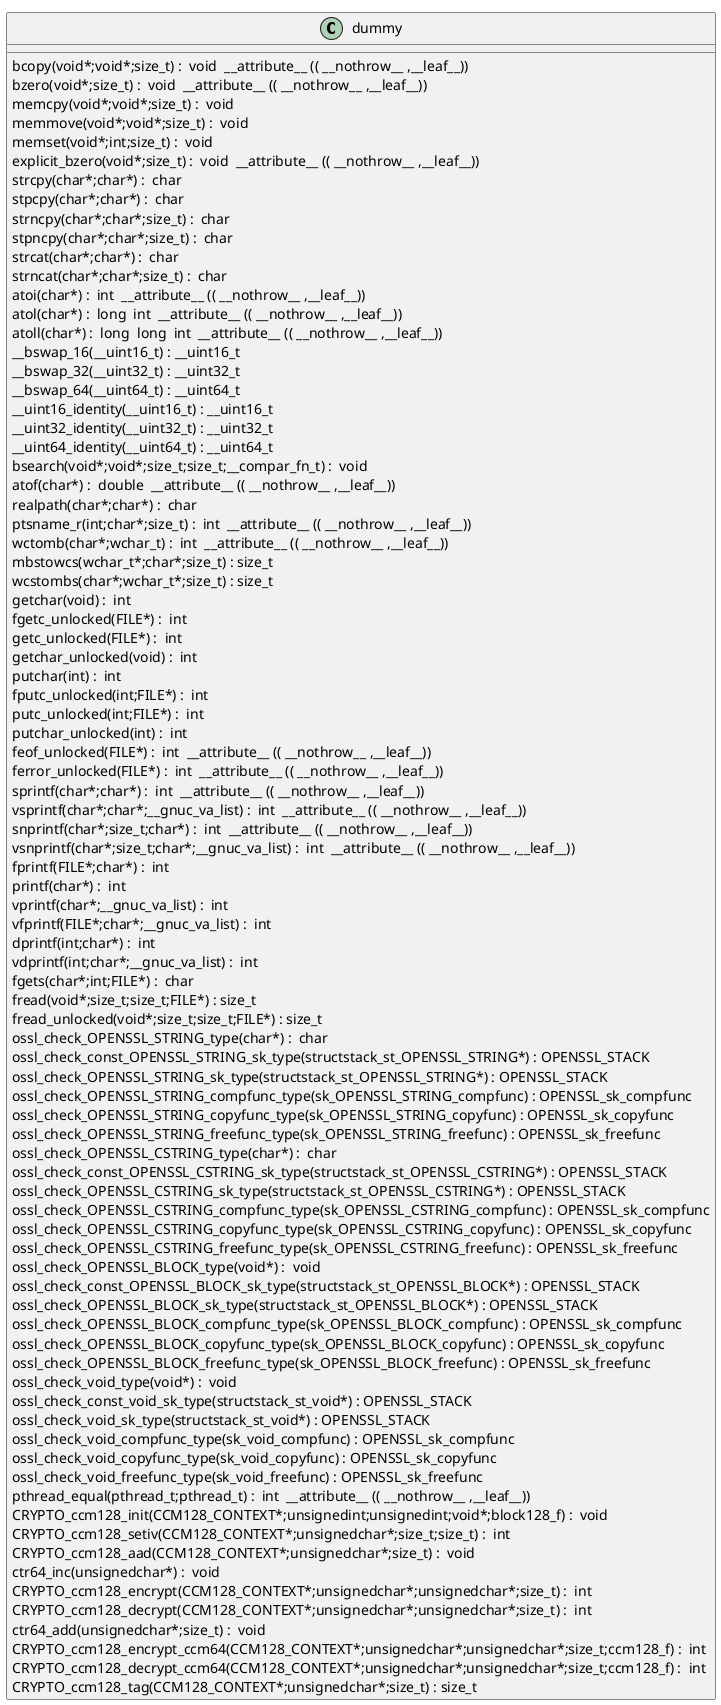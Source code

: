 @startuml
!pragma layout smetana
class dummy {
bcopy(void*;void*;size_t) :  void  __attribute__ (( __nothrow__ ,__leaf__)) [[[./../../.././qc/crypto/modes/ccm128.c.html#298]]]
bzero(void*;size_t) :  void  __attribute__ (( __nothrow__ ,__leaf__)) [[[./../../.././qc/crypto/modes/ccm128.c.html#305]]]
memcpy(void*;void*;size_t) :  void  [[[./../../.././qc/crypto/modes/ccm128.c.html#346]]]
memmove(void*;void*;size_t) :  void  [[[./../../.././qc/crypto/modes/ccm128.c.html#354]]]
memset(void*;int;size_t) :  void  [[[./../../.././qc/crypto/modes/ccm128.c.html#361]]]
explicit_bzero(void*;size_t) :  void  __attribute__ (( __nothrow__ ,__leaf__)) [[[./../../.././qc/crypto/modes/ccm128.c.html#374]]]
strcpy(char*;char*) :  char  [[[./../../.././qc/crypto/modes/ccm128.c.html#381]]]
stpcpy(char*;char*) :  char  [[[./../../.././qc/crypto/modes/ccm128.c.html#388]]]
strncpy(char*;char*;size_t) :  char  [[[./../../.././qc/crypto/modes/ccm128.c.html#396]]]
stpncpy(char*;char*;size_t) :  char  [[[./../../.././qc/crypto/modes/ccm128.c.html#406]]]
strcat(char*;char*) :  char  [[[./../../.././qc/crypto/modes/ccm128.c.html#413]]]
strncat(char*;char*;size_t) :  char  [[[./../../.././qc/crypto/modes/ccm128.c.html#420]]]
atoi(char*) :  int  __attribute__ (( __nothrow__ ,__leaf__)) [[[./../../.././qc/crypto/modes/ccm128.c.html#584]]]
atol(char*) :  long  int  __attribute__ (( __nothrow__ ,__leaf__)) [[[./../../.././qc/crypto/modes/ccm128.c.html#589]]]
atoll(char*) :  long  long  int  __attribute__ (( __nothrow__ ,__leaf__)) [[[./../../.././qc/crypto/modes/ccm128.c.html#596]]]
__bswap_16(__uint16_t) : __uint16_t [[[./../../.././qc/crypto/modes/ccm128.c.html#896]]]
__bswap_32(__uint32_t) : __uint32_t [[[./../../.././qc/crypto/modes/ccm128.c.html#911]]]
__bswap_64(__uint64_t) : __uint64_t [[[./../../.././qc/crypto/modes/ccm128.c.html#921]]]
__uint16_identity(__uint16_t) : __uint16_t [[[./../../.././qc/crypto/modes/ccm128.c.html#933]]]
__uint32_identity(__uint32_t) : __uint32_t [[[./../../.././qc/crypto/modes/ccm128.c.html#939]]]
__uint64_identity(__uint64_t) : __uint64_t [[[./../../.././qc/crypto/modes/ccm128.c.html#945]]]
bsearch(void*;void*;size_t;size_t;__compar_fn_t) :  void  [[[./../../.././qc/crypto/modes/ccm128.c.html#1613]]]
atof(char*) :  double  __attribute__ (( __nothrow__ ,__leaf__)) [[[./../../.././qc/crypto/modes/ccm128.c.html#1]]]
realpath(char*;char*) :  char  [[[./../../.././qc/crypto/modes/ccm128.c.html#1]]]
ptsname_r(int;char*;size_t) :  int  __attribute__ (( __nothrow__ ,__leaf__)) [[[./../../.././qc/crypto/modes/ccm128.c.html#1]]]
wctomb(char*;wchar_t) :  int  __attribute__ (( __nothrow__ ,__leaf__)) [[[./../../.././qc/crypto/modes/ccm128.c.html#1]]]
mbstowcs(wchar_t*;char*;size_t) : size_t [[[./../../.././qc/crypto/modes/ccm128.c.html#1]]]
wcstombs(char*;wchar_t*;size_t) : size_t [[[./../../.././qc/crypto/modes/ccm128.c.html#1]]]
getchar(void) :  int  [[[./../../.././qc/crypto/modes/ccm128.c.html#1]]]
fgetc_unlocked(FILE*) :  int  [[[./../../.././qc/crypto/modes/ccm128.c.html#1]]]
getc_unlocked(FILE*) :  int  [[[./../../.././qc/crypto/modes/ccm128.c.html#1]]]
getchar_unlocked(void) :  int  [[[./../../.././qc/crypto/modes/ccm128.c.html#1]]]
putchar(int) :  int  [[[./../../.././qc/crypto/modes/ccm128.c.html#1]]]
fputc_unlocked(int;FILE*) :  int  [[[./../../.././qc/crypto/modes/ccm128.c.html#1]]]
putc_unlocked(int;FILE*) :  int  [[[./../../.././qc/crypto/modes/ccm128.c.html#1]]]
putchar_unlocked(int) :  int  [[[./../../.././qc/crypto/modes/ccm128.c.html#1]]]
feof_unlocked(FILE*) :  int  __attribute__ (( __nothrow__ ,__leaf__)) [[[./../../.././qc/crypto/modes/ccm128.c.html#1]]]
ferror_unlocked(FILE*) :  int  __attribute__ (( __nothrow__ ,__leaf__)) [[[./../../.././qc/crypto/modes/ccm128.c.html#1]]]
sprintf(char*;char*) :  int  __attribute__ (( __nothrow__ ,__leaf__)) [[[./../../.././qc/crypto/modes/ccm128.c.html#1]]]
vsprintf(char*;char*;__gnuc_va_list) :  int  __attribute__ (( __nothrow__ ,__leaf__)) [[[./../../.././qc/crypto/modes/ccm128.c.html#1]]]
snprintf(char*;size_t;char*) :  int  __attribute__ (( __nothrow__ ,__leaf__)) [[[./../../.././qc/crypto/modes/ccm128.c.html#1]]]
vsnprintf(char*;size_t;char*;__gnuc_va_list) :  int  __attribute__ (( __nothrow__ ,__leaf__)) [[[./../../.././qc/crypto/modes/ccm128.c.html#1]]]
fprintf(FILE*;char*) :  int  [[[./../../.././qc/crypto/modes/ccm128.c.html#1]]]
printf(char*) :  int  [[[./../../.././qc/crypto/modes/ccm128.c.html#1]]]
vprintf(char*;__gnuc_va_list) :  int  [[[./../../.././qc/crypto/modes/ccm128.c.html#1]]]
vfprintf(FILE*;char*;__gnuc_va_list) :  int  [[[./../../.././qc/crypto/modes/ccm128.c.html#1]]]
dprintf(int;char*) :  int  [[[./../../.././qc/crypto/modes/ccm128.c.html#1]]]
vdprintf(int;char*;__gnuc_va_list) :  int  [[[./../../.././qc/crypto/modes/ccm128.c.html#1]]]
fgets(char*;int;FILE*) :  char  [[[./../../.././qc/crypto/modes/ccm128.c.html#1]]]
fread(void*;size_t;size_t;FILE*) : size_t [[[./../../.././qc/crypto/modes/ccm128.c.html#1]]]
fread_unlocked(void*;size_t;size_t;FILE*) : size_t [[[./../../.././qc/crypto/modes/ccm128.c.html#1]]]
ossl_check_OPENSSL_STRING_type(char*) :  char  [[[./../../.././qc/crypto/modes/ccm128.c.html#1]]]
ossl_check_const_OPENSSL_STRING_sk_type(structstack_st_OPENSSL_STRING*) : OPENSSL_STACK [[[./../../.././qc/crypto/modes/ccm128.c.html#1]]]
ossl_check_OPENSSL_STRING_sk_type(structstack_st_OPENSSL_STRING*) : OPENSSL_STACK [[[./../../.././qc/crypto/modes/ccm128.c.html#1]]]
ossl_check_OPENSSL_STRING_compfunc_type(sk_OPENSSL_STRING_compfunc) : OPENSSL_sk_compfunc [[[./../../.././qc/crypto/modes/ccm128.c.html#1]]]
ossl_check_OPENSSL_STRING_copyfunc_type(sk_OPENSSL_STRING_copyfunc) : OPENSSL_sk_copyfunc [[[./../../.././qc/crypto/modes/ccm128.c.html#1]]]
ossl_check_OPENSSL_STRING_freefunc_type(sk_OPENSSL_STRING_freefunc) : OPENSSL_sk_freefunc [[[./../../.././qc/crypto/modes/ccm128.c.html#1]]]
ossl_check_OPENSSL_CSTRING_type(char*) :  char  [[[./../../.././qc/crypto/modes/ccm128.c.html#1]]]
ossl_check_const_OPENSSL_CSTRING_sk_type(structstack_st_OPENSSL_CSTRING*) : OPENSSL_STACK [[[./../../.././qc/crypto/modes/ccm128.c.html#1]]]
ossl_check_OPENSSL_CSTRING_sk_type(structstack_st_OPENSSL_CSTRING*) : OPENSSL_STACK [[[./../../.././qc/crypto/modes/ccm128.c.html#1]]]
ossl_check_OPENSSL_CSTRING_compfunc_type(sk_OPENSSL_CSTRING_compfunc) : OPENSSL_sk_compfunc [[[./../../.././qc/crypto/modes/ccm128.c.html#1]]]
ossl_check_OPENSSL_CSTRING_copyfunc_type(sk_OPENSSL_CSTRING_copyfunc) : OPENSSL_sk_copyfunc [[[./../../.././qc/crypto/modes/ccm128.c.html#1]]]
ossl_check_OPENSSL_CSTRING_freefunc_type(sk_OPENSSL_CSTRING_freefunc) : OPENSSL_sk_freefunc [[[./../../.././qc/crypto/modes/ccm128.c.html#1]]]
ossl_check_OPENSSL_BLOCK_type(void*) :  void  [[[./../../.././qc/crypto/modes/ccm128.c.html#1]]]
ossl_check_const_OPENSSL_BLOCK_sk_type(structstack_st_OPENSSL_BLOCK*) : OPENSSL_STACK [[[./../../.././qc/crypto/modes/ccm128.c.html#1]]]
ossl_check_OPENSSL_BLOCK_sk_type(structstack_st_OPENSSL_BLOCK*) : OPENSSL_STACK [[[./../../.././qc/crypto/modes/ccm128.c.html#1]]]
ossl_check_OPENSSL_BLOCK_compfunc_type(sk_OPENSSL_BLOCK_compfunc) : OPENSSL_sk_compfunc [[[./../../.././qc/crypto/modes/ccm128.c.html#1]]]
ossl_check_OPENSSL_BLOCK_copyfunc_type(sk_OPENSSL_BLOCK_copyfunc) : OPENSSL_sk_copyfunc [[[./../../.././qc/crypto/modes/ccm128.c.html#1]]]
ossl_check_OPENSSL_BLOCK_freefunc_type(sk_OPENSSL_BLOCK_freefunc) : OPENSSL_sk_freefunc [[[./../../.././qc/crypto/modes/ccm128.c.html#1]]]
ossl_check_void_type(void*) :  void  [[[./../../.././qc/crypto/modes/ccm128.c.html#1]]]
ossl_check_const_void_sk_type(structstack_st_void*) : OPENSSL_STACK [[[./../../.././qc/crypto/modes/ccm128.c.html#1]]]
ossl_check_void_sk_type(structstack_st_void*) : OPENSSL_STACK [[[./../../.././qc/crypto/modes/ccm128.c.html#1]]]
ossl_check_void_compfunc_type(sk_void_compfunc) : OPENSSL_sk_compfunc [[[./../../.././qc/crypto/modes/ccm128.c.html#1]]]
ossl_check_void_copyfunc_type(sk_void_copyfunc) : OPENSSL_sk_copyfunc [[[./../../.././qc/crypto/modes/ccm128.c.html#1]]]
ossl_check_void_freefunc_type(sk_void_freefunc) : OPENSSL_sk_freefunc [[[./../../.././qc/crypto/modes/ccm128.c.html#1]]]
pthread_equal(pthread_t;pthread_t) :  int  __attribute__ (( __nothrow__ ,__leaf__)) [[[./../../.././qc/crypto/modes/ccm128.c.html#1]]]
CRYPTO_ccm128_init(CCM128_CONTEXT*;unsignedint;unsignedint;void*;block128_f) :  void  [[[./../../.././qc/crypto/modes/ccm128.c.html#1]]]
CRYPTO_ccm128_setiv(CCM128_CONTEXT*;unsignedchar*;size_t;size_t) :  int  [[[./../../.././qc/crypto/modes/ccm128.c.html#1]]]
CRYPTO_ccm128_aad(CCM128_CONTEXT*;unsignedchar*;size_t) :  void  [[[./../../.././qc/crypto/modes/ccm128.c.html#1]]]
ctr64_inc(unsignedchar*) :  void  [[[./../../.././qc/crypto/modes/ccm128.c.html#1]]]
CRYPTO_ccm128_encrypt(CCM128_CONTEXT*;unsignedchar*;unsignedchar*;size_t) :  int  [[[./../../.././qc/crypto/modes/ccm128.c.html#1]]]
CRYPTO_ccm128_decrypt(CCM128_CONTEXT*;unsignedchar*;unsignedchar*;size_t) :  int  [[[./../../.././qc/crypto/modes/ccm128.c.html#1]]]
ctr64_add(unsignedchar*;size_t) :  void  [[[./../../.././qc/crypto/modes/ccm128.c.html#1]]]
CRYPTO_ccm128_encrypt_ccm64(CCM128_CONTEXT*;unsignedchar*;unsignedchar*;size_t;ccm128_f) :  int  [[[./../../.././qc/crypto/modes/ccm128.c.html#1]]]
CRYPTO_ccm128_decrypt_ccm64(CCM128_CONTEXT*;unsignedchar*;unsignedchar*;size_t;ccm128_f) :  int  [[[./../../.././qc/crypto/modes/ccm128.c.html#1]]]
CRYPTO_ccm128_tag(CCM128_CONTEXT*;unsignedchar*;size_t) : size_t [[[./../../.././qc/crypto/modes/ccm128.c.html#1]]]
} 
@enduml
